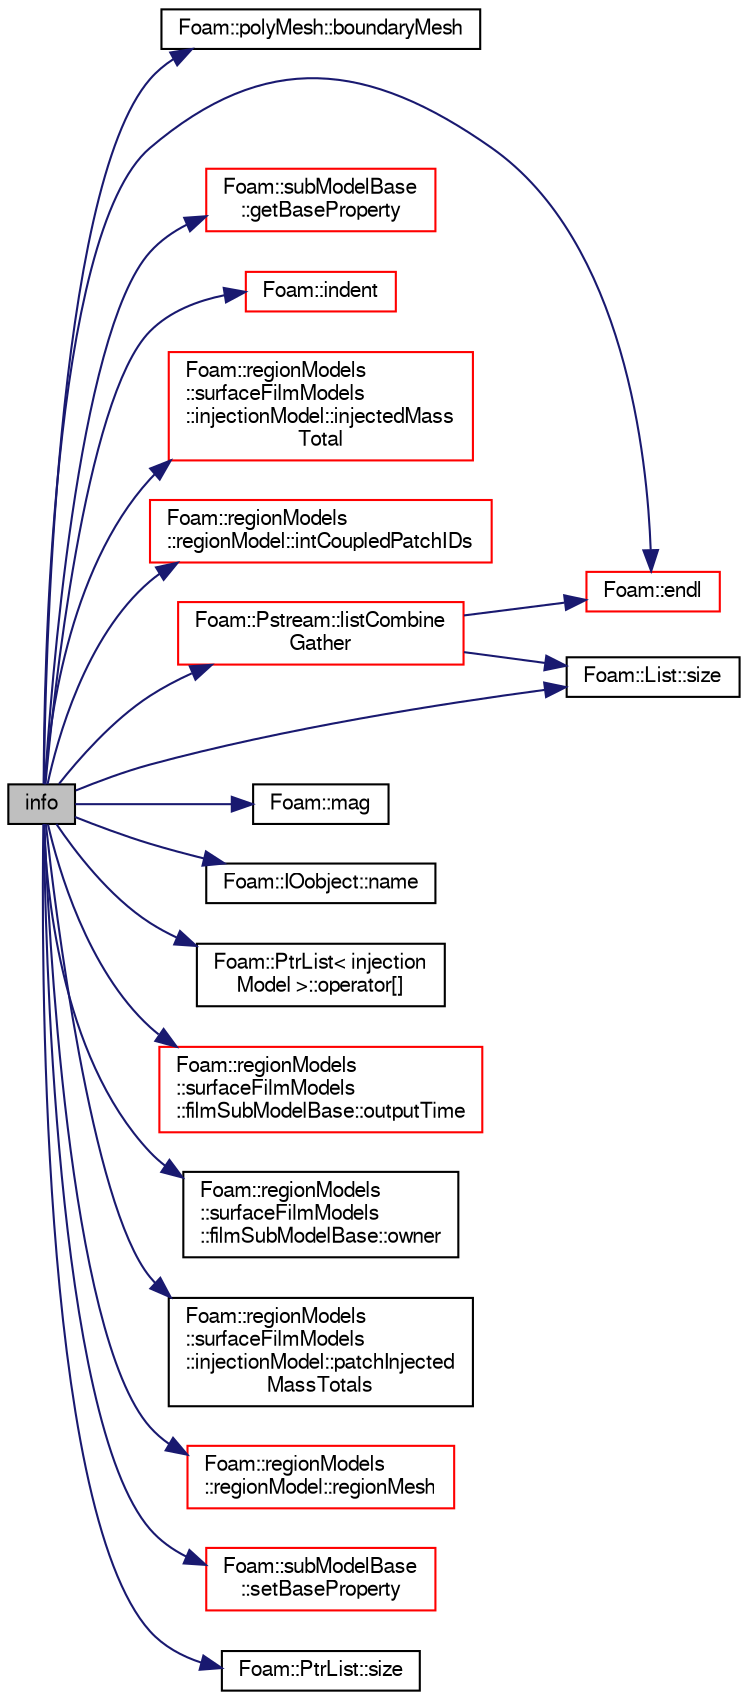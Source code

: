 digraph "info"
{
  bgcolor="transparent";
  edge [fontname="FreeSans",fontsize="10",labelfontname="FreeSans",labelfontsize="10"];
  node [fontname="FreeSans",fontsize="10",shape=record];
  rankdir="LR";
  Node385 [label="info",height=0.2,width=0.4,color="black", fillcolor="grey75", style="filled", fontcolor="black"];
  Node385 -> Node386 [color="midnightblue",fontsize="10",style="solid",fontname="FreeSans"];
  Node386 [label="Foam::polyMesh::boundaryMesh",height=0.2,width=0.4,color="black",URL="$a27410.html#a9f2b68c134340291eda6197f47f25484",tooltip="Return boundary mesh. "];
  Node385 -> Node387 [color="midnightblue",fontsize="10",style="solid",fontname="FreeSans"];
  Node387 [label="Foam::endl",height=0.2,width=0.4,color="red",URL="$a21124.html#a2db8fe02a0d3909e9351bb4275b23ce4",tooltip="Add newline and flush stream. "];
  Node385 -> Node389 [color="midnightblue",fontsize="10",style="solid",fontname="FreeSans"];
  Node389 [label="Foam::subModelBase\l::getBaseProperty",height=0.2,width=0.4,color="red",URL="$a28266.html#a41226518e41630b40bc405485e0ac9e0",tooltip="Retrieve generic property from the base model. "];
  Node385 -> Node439 [color="midnightblue",fontsize="10",style="solid",fontname="FreeSans"];
  Node439 [label="Foam::indent",height=0.2,width=0.4,color="red",URL="$a21124.html#ae297c57ea5b952a8bc9e4f30f7ea8701",tooltip="Indent stream. "];
  Node385 -> Node441 [color="midnightblue",fontsize="10",style="solid",fontname="FreeSans"];
  Node441 [label="Foam::regionModels\l::surfaceFilmModels\l::injectionModel::injectedMass\lTotal",height=0.2,width=0.4,color="red",URL="$a29102.html#a451a7543ece7df75ef44a02ee5ff034c",tooltip="Return the total mass injected. "];
  Node385 -> Node461 [color="midnightblue",fontsize="10",style="solid",fontname="FreeSans"];
  Node461 [label="Foam::regionModels\l::regionModel::intCoupledPatchIDs",height=0.2,width=0.4,color="red",URL="$a28998.html#aecf92ee7f756d6e3c713b358b054c10c",tooltip="Return the list of patch IDs internally coupled with the. "];
  Node385 -> Node463 [color="midnightblue",fontsize="10",style="solid",fontname="FreeSans"];
  Node463 [label="Foam::Pstream::listCombine\lGather",height=0.2,width=0.4,color="red",URL="$a26250.html#a8c0e5044dc4a942cf62b06797c3a743f"];
  Node463 -> Node387 [color="midnightblue",fontsize="10",style="solid",fontname="FreeSans"];
  Node463 -> Node446 [color="midnightblue",fontsize="10",style="solid",fontname="FreeSans"];
  Node446 [label="Foam::List::size",height=0.2,width=0.4,color="black",URL="$a25694.html#a8a5f6fa29bd4b500caf186f60245b384",tooltip="Override size to be inconsistent with allocated storage. "];
  Node385 -> Node466 [color="midnightblue",fontsize="10",style="solid",fontname="FreeSans"];
  Node466 [label="Foam::mag",height=0.2,width=0.4,color="black",URL="$a21124.html#a929da2a3fdcf3dacbbe0487d3a330dae"];
  Node385 -> Node467 [color="midnightblue",fontsize="10",style="solid",fontname="FreeSans"];
  Node467 [label="Foam::IOobject::name",height=0.2,width=0.4,color="black",URL="$a26142.html#acc80e00a8ac919288fb55bd14cc88bf6",tooltip="Return name. "];
  Node385 -> Node468 [color="midnightblue",fontsize="10",style="solid",fontname="FreeSans"];
  Node468 [label="Foam::PtrList\< injection\lModel \>::operator[]",height=0.2,width=0.4,color="black",URL="$a25914.html#a92eab3a97cd59afdf63a26b0a90642a9",tooltip="Return element const reference. "];
  Node385 -> Node469 [color="midnightblue",fontsize="10",style="solid",fontname="FreeSans"];
  Node469 [label="Foam::regionModels\l::surfaceFilmModels\l::filmSubModelBase::outputTime",height=0.2,width=0.4,color="red",URL="$a29050.html#a59fd6e5492ff7a07bf267713f0338fa1",tooltip="Flag to indicate when to write a property. "];
  Node385 -> Node473 [color="midnightblue",fontsize="10",style="solid",fontname="FreeSans"];
  Node473 [label="Foam::regionModels\l::surfaceFilmModels\l::filmSubModelBase::owner",height=0.2,width=0.4,color="black",URL="$a29050.html#a9002aeea87356bb78bf0dabcf1f745d8",tooltip="Return const access to the owner surface film model. "];
  Node385 -> Node474 [color="midnightblue",fontsize="10",style="solid",fontname="FreeSans"];
  Node474 [label="Foam::regionModels\l::surfaceFilmModels\l::injectionModel::patchInjected\lMassTotals",height=0.2,width=0.4,color="black",URL="$a29102.html#af7a6099e632d0210e88239d0f1b405a4",tooltip="Accumulate the total mass injected for the patches into the. "];
  Node385 -> Node475 [color="midnightblue",fontsize="10",style="solid",fontname="FreeSans"];
  Node475 [label="Foam::regionModels\l::regionModel::regionMesh",height=0.2,width=0.4,color="red",URL="$a28998.html#a89a37969c20983ee143c612486ce5313",tooltip="Return the region mesh database. "];
  Node385 -> Node482 [color="midnightblue",fontsize="10",style="solid",fontname="FreeSans"];
  Node482 [label="Foam::subModelBase\l::setBaseProperty",height=0.2,width=0.4,color="red",URL="$a28266.html#aecf0c52e2c20bd4d404fe6f58a8e4784",tooltip="Add generic property to the base model. "];
  Node385 -> Node446 [color="midnightblue",fontsize="10",style="solid",fontname="FreeSans"];
  Node385 -> Node485 [color="midnightblue",fontsize="10",style="solid",fontname="FreeSans"];
  Node485 [label="Foam::PtrList::size",height=0.2,width=0.4,color="black",URL="$a25914.html#a47b3bf30da1eb3ab8076b5fbe00e0494",tooltip="Return the number of elements in the PtrList. "];
}
